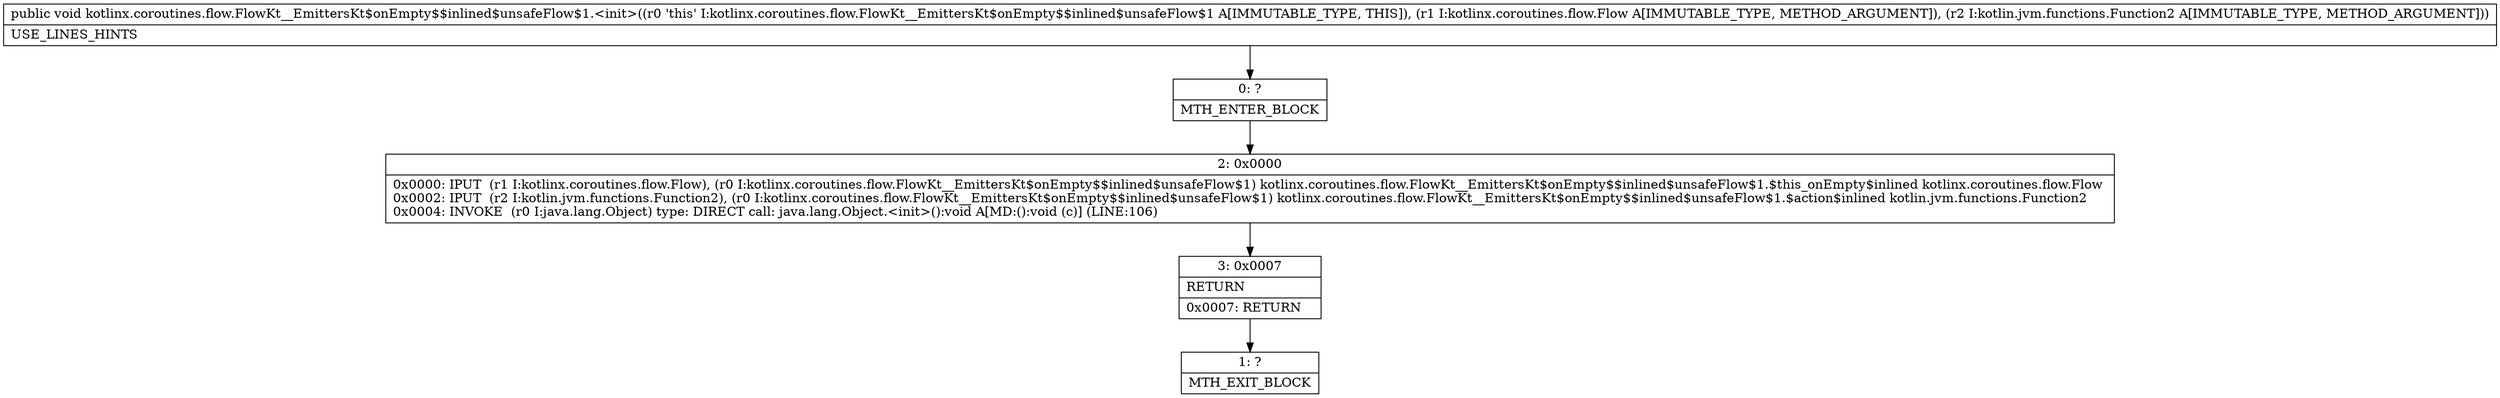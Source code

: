 digraph "CFG forkotlinx.coroutines.flow.FlowKt__EmittersKt$onEmpty$$inlined$unsafeFlow$1.\<init\>(Lkotlinx\/coroutines\/flow\/Flow;Lkotlin\/jvm\/functions\/Function2;)V" {
Node_0 [shape=record,label="{0\:\ ?|MTH_ENTER_BLOCK\l}"];
Node_2 [shape=record,label="{2\:\ 0x0000|0x0000: IPUT  (r1 I:kotlinx.coroutines.flow.Flow), (r0 I:kotlinx.coroutines.flow.FlowKt__EmittersKt$onEmpty$$inlined$unsafeFlow$1) kotlinx.coroutines.flow.FlowKt__EmittersKt$onEmpty$$inlined$unsafeFlow$1.$this_onEmpty$inlined kotlinx.coroutines.flow.Flow \l0x0002: IPUT  (r2 I:kotlin.jvm.functions.Function2), (r0 I:kotlinx.coroutines.flow.FlowKt__EmittersKt$onEmpty$$inlined$unsafeFlow$1) kotlinx.coroutines.flow.FlowKt__EmittersKt$onEmpty$$inlined$unsafeFlow$1.$action$inlined kotlin.jvm.functions.Function2 \l0x0004: INVOKE  (r0 I:java.lang.Object) type: DIRECT call: java.lang.Object.\<init\>():void A[MD:():void (c)] (LINE:106)\l}"];
Node_3 [shape=record,label="{3\:\ 0x0007|RETURN\l|0x0007: RETURN   \l}"];
Node_1 [shape=record,label="{1\:\ ?|MTH_EXIT_BLOCK\l}"];
MethodNode[shape=record,label="{public void kotlinx.coroutines.flow.FlowKt__EmittersKt$onEmpty$$inlined$unsafeFlow$1.\<init\>((r0 'this' I:kotlinx.coroutines.flow.FlowKt__EmittersKt$onEmpty$$inlined$unsafeFlow$1 A[IMMUTABLE_TYPE, THIS]), (r1 I:kotlinx.coroutines.flow.Flow A[IMMUTABLE_TYPE, METHOD_ARGUMENT]), (r2 I:kotlin.jvm.functions.Function2 A[IMMUTABLE_TYPE, METHOD_ARGUMENT]))  | USE_LINES_HINTS\l}"];
MethodNode -> Node_0;Node_0 -> Node_2;
Node_2 -> Node_3;
Node_3 -> Node_1;
}

